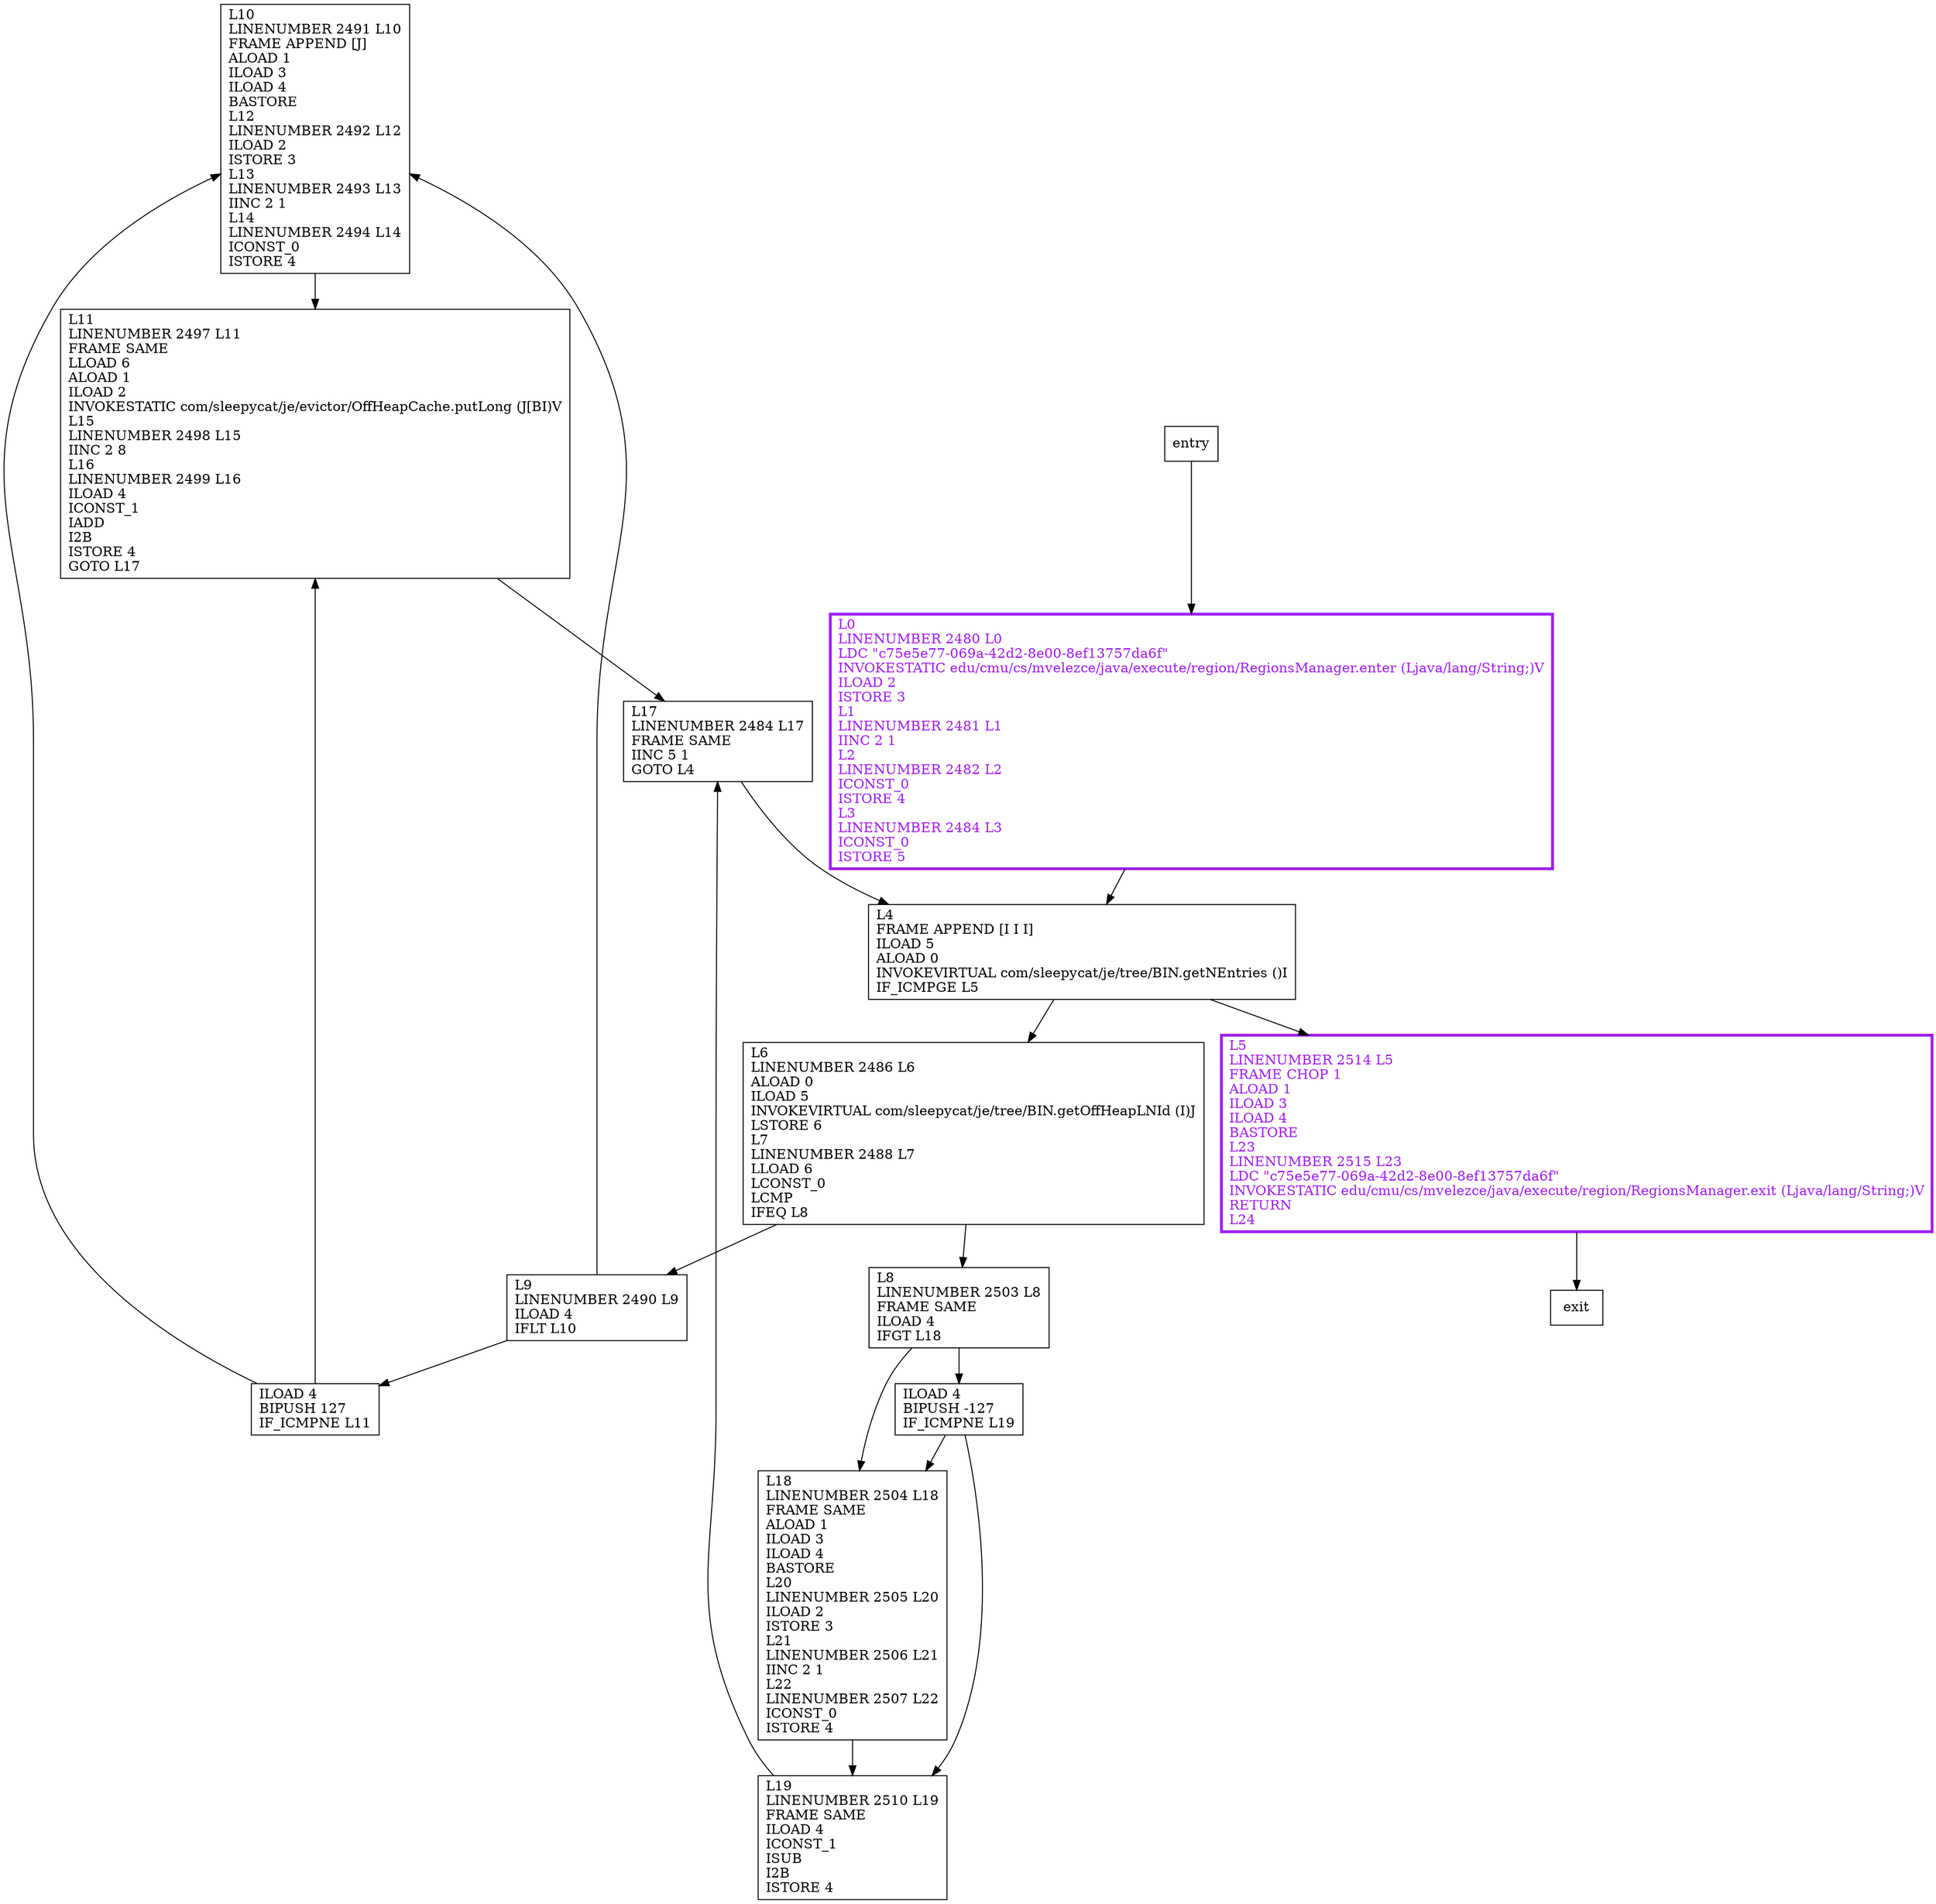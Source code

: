 digraph packLnMemIds {
node [shape=record];
672329782 [label="L10\lLINENUMBER 2491 L10\lFRAME APPEND [J]\lALOAD 1\lILOAD 3\lILOAD 4\lBASTORE\lL12\lLINENUMBER 2492 L12\lILOAD 2\lISTORE 3\lL13\lLINENUMBER 2493 L13\lIINC 2 1\lL14\lLINENUMBER 2494 L14\lICONST_0\lISTORE 4\l"];
2045362829 [label="L18\lLINENUMBER 2504 L18\lFRAME SAME\lALOAD 1\lILOAD 3\lILOAD 4\lBASTORE\lL20\lLINENUMBER 2505 L20\lILOAD 2\lISTORE 3\lL21\lLINENUMBER 2506 L21\lIINC 2 1\lL22\lLINENUMBER 2507 L22\lICONST_0\lISTORE 4\l"];
776080276 [label="L8\lLINENUMBER 2503 L8\lFRAME SAME\lILOAD 4\lIFGT L18\l"];
111291335 [label="L4\lFRAME APPEND [I I I]\lILOAD 5\lALOAD 0\lINVOKEVIRTUAL com/sleepycat/je/tree/BIN.getNEntries ()I\lIF_ICMPGE L5\l"];
1260865342 [label="L0\lLINENUMBER 2480 L0\lLDC \"c75e5e77-069a-42d2-8e00-8ef13757da6f\"\lINVOKESTATIC edu/cmu/cs/mvelezce/java/execute/region/RegionsManager.enter (Ljava/lang/String;)V\lILOAD 2\lISTORE 3\lL1\lLINENUMBER 2481 L1\lIINC 2 1\lL2\lLINENUMBER 2482 L2\lICONST_0\lISTORE 4\lL3\lLINENUMBER 2484 L3\lICONST_0\lISTORE 5\l"];
959050597 [label="L9\lLINENUMBER 2490 L9\lILOAD 4\lIFLT L10\l"];
655636546 [label="L5\lLINENUMBER 2514 L5\lFRAME CHOP 1\lALOAD 1\lILOAD 3\lILOAD 4\lBASTORE\lL23\lLINENUMBER 2515 L23\lLDC \"c75e5e77-069a-42d2-8e00-8ef13757da6f\"\lINVOKESTATIC edu/cmu/cs/mvelezce/java/execute/region/RegionsManager.exit (Ljava/lang/String;)V\lRETURN\lL24\l"];
620084315 [label="L11\lLINENUMBER 2497 L11\lFRAME SAME\lLLOAD 6\lALOAD 1\lILOAD 2\lINVOKESTATIC com/sleepycat/je/evictor/OffHeapCache.putLong (J[BI)V\lL15\lLINENUMBER 2498 L15\lIINC 2 8\lL16\lLINENUMBER 2499 L16\lILOAD 4\lICONST_1\lIADD\lI2B\lISTORE 4\lGOTO L17\l"];
450174458 [label="L17\lLINENUMBER 2484 L17\lFRAME SAME\lIINC 5 1\lGOTO L4\l"];
628743638 [label="ILOAD 4\lBIPUSH -127\lIF_ICMPNE L19\l"];
1387388851 [label="ILOAD 4\lBIPUSH 127\lIF_ICMPNE L11\l"];
1895284367 [label="L19\lLINENUMBER 2510 L19\lFRAME SAME\lILOAD 4\lICONST_1\lISUB\lI2B\lISTORE 4\l"];
1212564452 [label="L6\lLINENUMBER 2486 L6\lALOAD 0\lILOAD 5\lINVOKEVIRTUAL com/sleepycat/je/tree/BIN.getOffHeapLNId (I)J\lLSTORE 6\lL7\lLINENUMBER 2488 L7\lLLOAD 6\lLCONST_0\lLCMP\lIFEQ L8\l"];
entry;
exit;
672329782 -> 620084315
2045362829 -> 1895284367
776080276 -> 2045362829
776080276 -> 628743638
111291335 -> 655636546
111291335 -> 1212564452
1260865342 -> 111291335
959050597 -> 672329782
959050597 -> 1387388851
entry -> 1260865342
655636546 -> exit
620084315 -> 450174458
450174458 -> 111291335
628743638 -> 2045362829
628743638 -> 1895284367
1387388851 -> 672329782
1387388851 -> 620084315
1895284367 -> 450174458
1212564452 -> 776080276
1212564452 -> 959050597
655636546[fontcolor="purple", penwidth=3, color="purple"];
1260865342[fontcolor="purple", penwidth=3, color="purple"];
}
